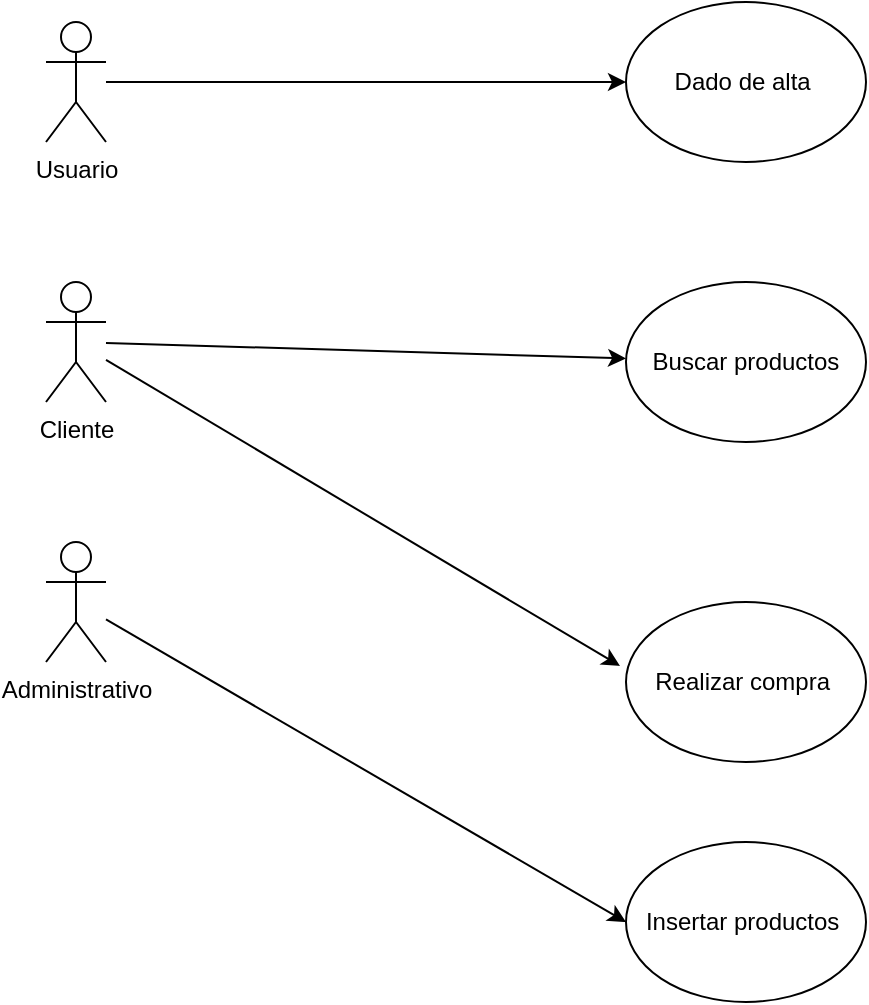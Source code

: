 <mxfile version="22.1.21" type="device">
  <diagram name="Página-1" id="19cG-CRSvdnWUny7E6hS">
    <mxGraphModel dx="472" dy="875" grid="1" gridSize="10" guides="1" tooltips="1" connect="1" arrows="1" fold="1" page="1" pageScale="1" pageWidth="827" pageHeight="1169" math="0" shadow="0">
      <root>
        <mxCell id="0" />
        <mxCell id="1" parent="0" />
        <mxCell id="G-FtZin0aGQIWugHMEwb-12" style="rounded=0;orthogonalLoop=1;jettySize=auto;html=1;" edge="1" parent="1" source="G-FtZin0aGQIWugHMEwb-1" target="G-FtZin0aGQIWugHMEwb-5">
          <mxGeometry relative="1" as="geometry" />
        </mxCell>
        <mxCell id="G-FtZin0aGQIWugHMEwb-1" value="Cliente" style="shape=umlActor;verticalLabelPosition=bottom;verticalAlign=top;html=1;outlineConnect=0;" vertex="1" parent="1">
          <mxGeometry x="170" y="200" width="30" height="60" as="geometry" />
        </mxCell>
        <mxCell id="G-FtZin0aGQIWugHMEwb-15" style="rounded=0;orthogonalLoop=1;jettySize=auto;html=1;entryX=0;entryY=0.5;entryDx=0;entryDy=0;" edge="1" parent="1" source="G-FtZin0aGQIWugHMEwb-2" target="G-FtZin0aGQIWugHMEwb-9">
          <mxGeometry relative="1" as="geometry" />
        </mxCell>
        <mxCell id="G-FtZin0aGQIWugHMEwb-2" value="Administrativo" style="shape=umlActor;verticalLabelPosition=bottom;verticalAlign=top;html=1;outlineConnect=0;" vertex="1" parent="1">
          <mxGeometry x="170" y="330" width="30" height="60" as="geometry" />
        </mxCell>
        <mxCell id="G-FtZin0aGQIWugHMEwb-5" value="Buscar productos" style="ellipse;whiteSpace=wrap;html=1;" vertex="1" parent="1">
          <mxGeometry x="460" y="200" width="120" height="80" as="geometry" />
        </mxCell>
        <mxCell id="G-FtZin0aGQIWugHMEwb-7" value="Dado de alta&amp;nbsp;" style="ellipse;whiteSpace=wrap;html=1;" vertex="1" parent="1">
          <mxGeometry x="460" y="60" width="120" height="80" as="geometry" />
        </mxCell>
        <mxCell id="G-FtZin0aGQIWugHMEwb-8" value="Realizar compra&amp;nbsp;" style="ellipse;whiteSpace=wrap;html=1;" vertex="1" parent="1">
          <mxGeometry x="460" y="360" width="120" height="80" as="geometry" />
        </mxCell>
        <mxCell id="G-FtZin0aGQIWugHMEwb-9" value="Insertar productos&amp;nbsp;" style="ellipse;whiteSpace=wrap;html=1;" vertex="1" parent="1">
          <mxGeometry x="460" y="480" width="120" height="80" as="geometry" />
        </mxCell>
        <mxCell id="G-FtZin0aGQIWugHMEwb-14" style="rounded=0;orthogonalLoop=1;jettySize=auto;html=1;entryX=-0.025;entryY=0.4;entryDx=0;entryDy=0;entryPerimeter=0;" edge="1" parent="1" source="G-FtZin0aGQIWugHMEwb-1" target="G-FtZin0aGQIWugHMEwb-8">
          <mxGeometry relative="1" as="geometry" />
        </mxCell>
        <mxCell id="G-FtZin0aGQIWugHMEwb-19" style="edgeStyle=orthogonalEdgeStyle;rounded=0;orthogonalLoop=1;jettySize=auto;html=1;entryX=0;entryY=0.5;entryDx=0;entryDy=0;" edge="1" parent="1" source="G-FtZin0aGQIWugHMEwb-17" target="G-FtZin0aGQIWugHMEwb-7">
          <mxGeometry relative="1" as="geometry" />
        </mxCell>
        <mxCell id="G-FtZin0aGQIWugHMEwb-17" value="Usuario" style="shape=umlActor;verticalLabelPosition=bottom;verticalAlign=top;html=1;outlineConnect=0;" vertex="1" parent="1">
          <mxGeometry x="170" y="70" width="30" height="60" as="geometry" />
        </mxCell>
      </root>
    </mxGraphModel>
  </diagram>
</mxfile>
